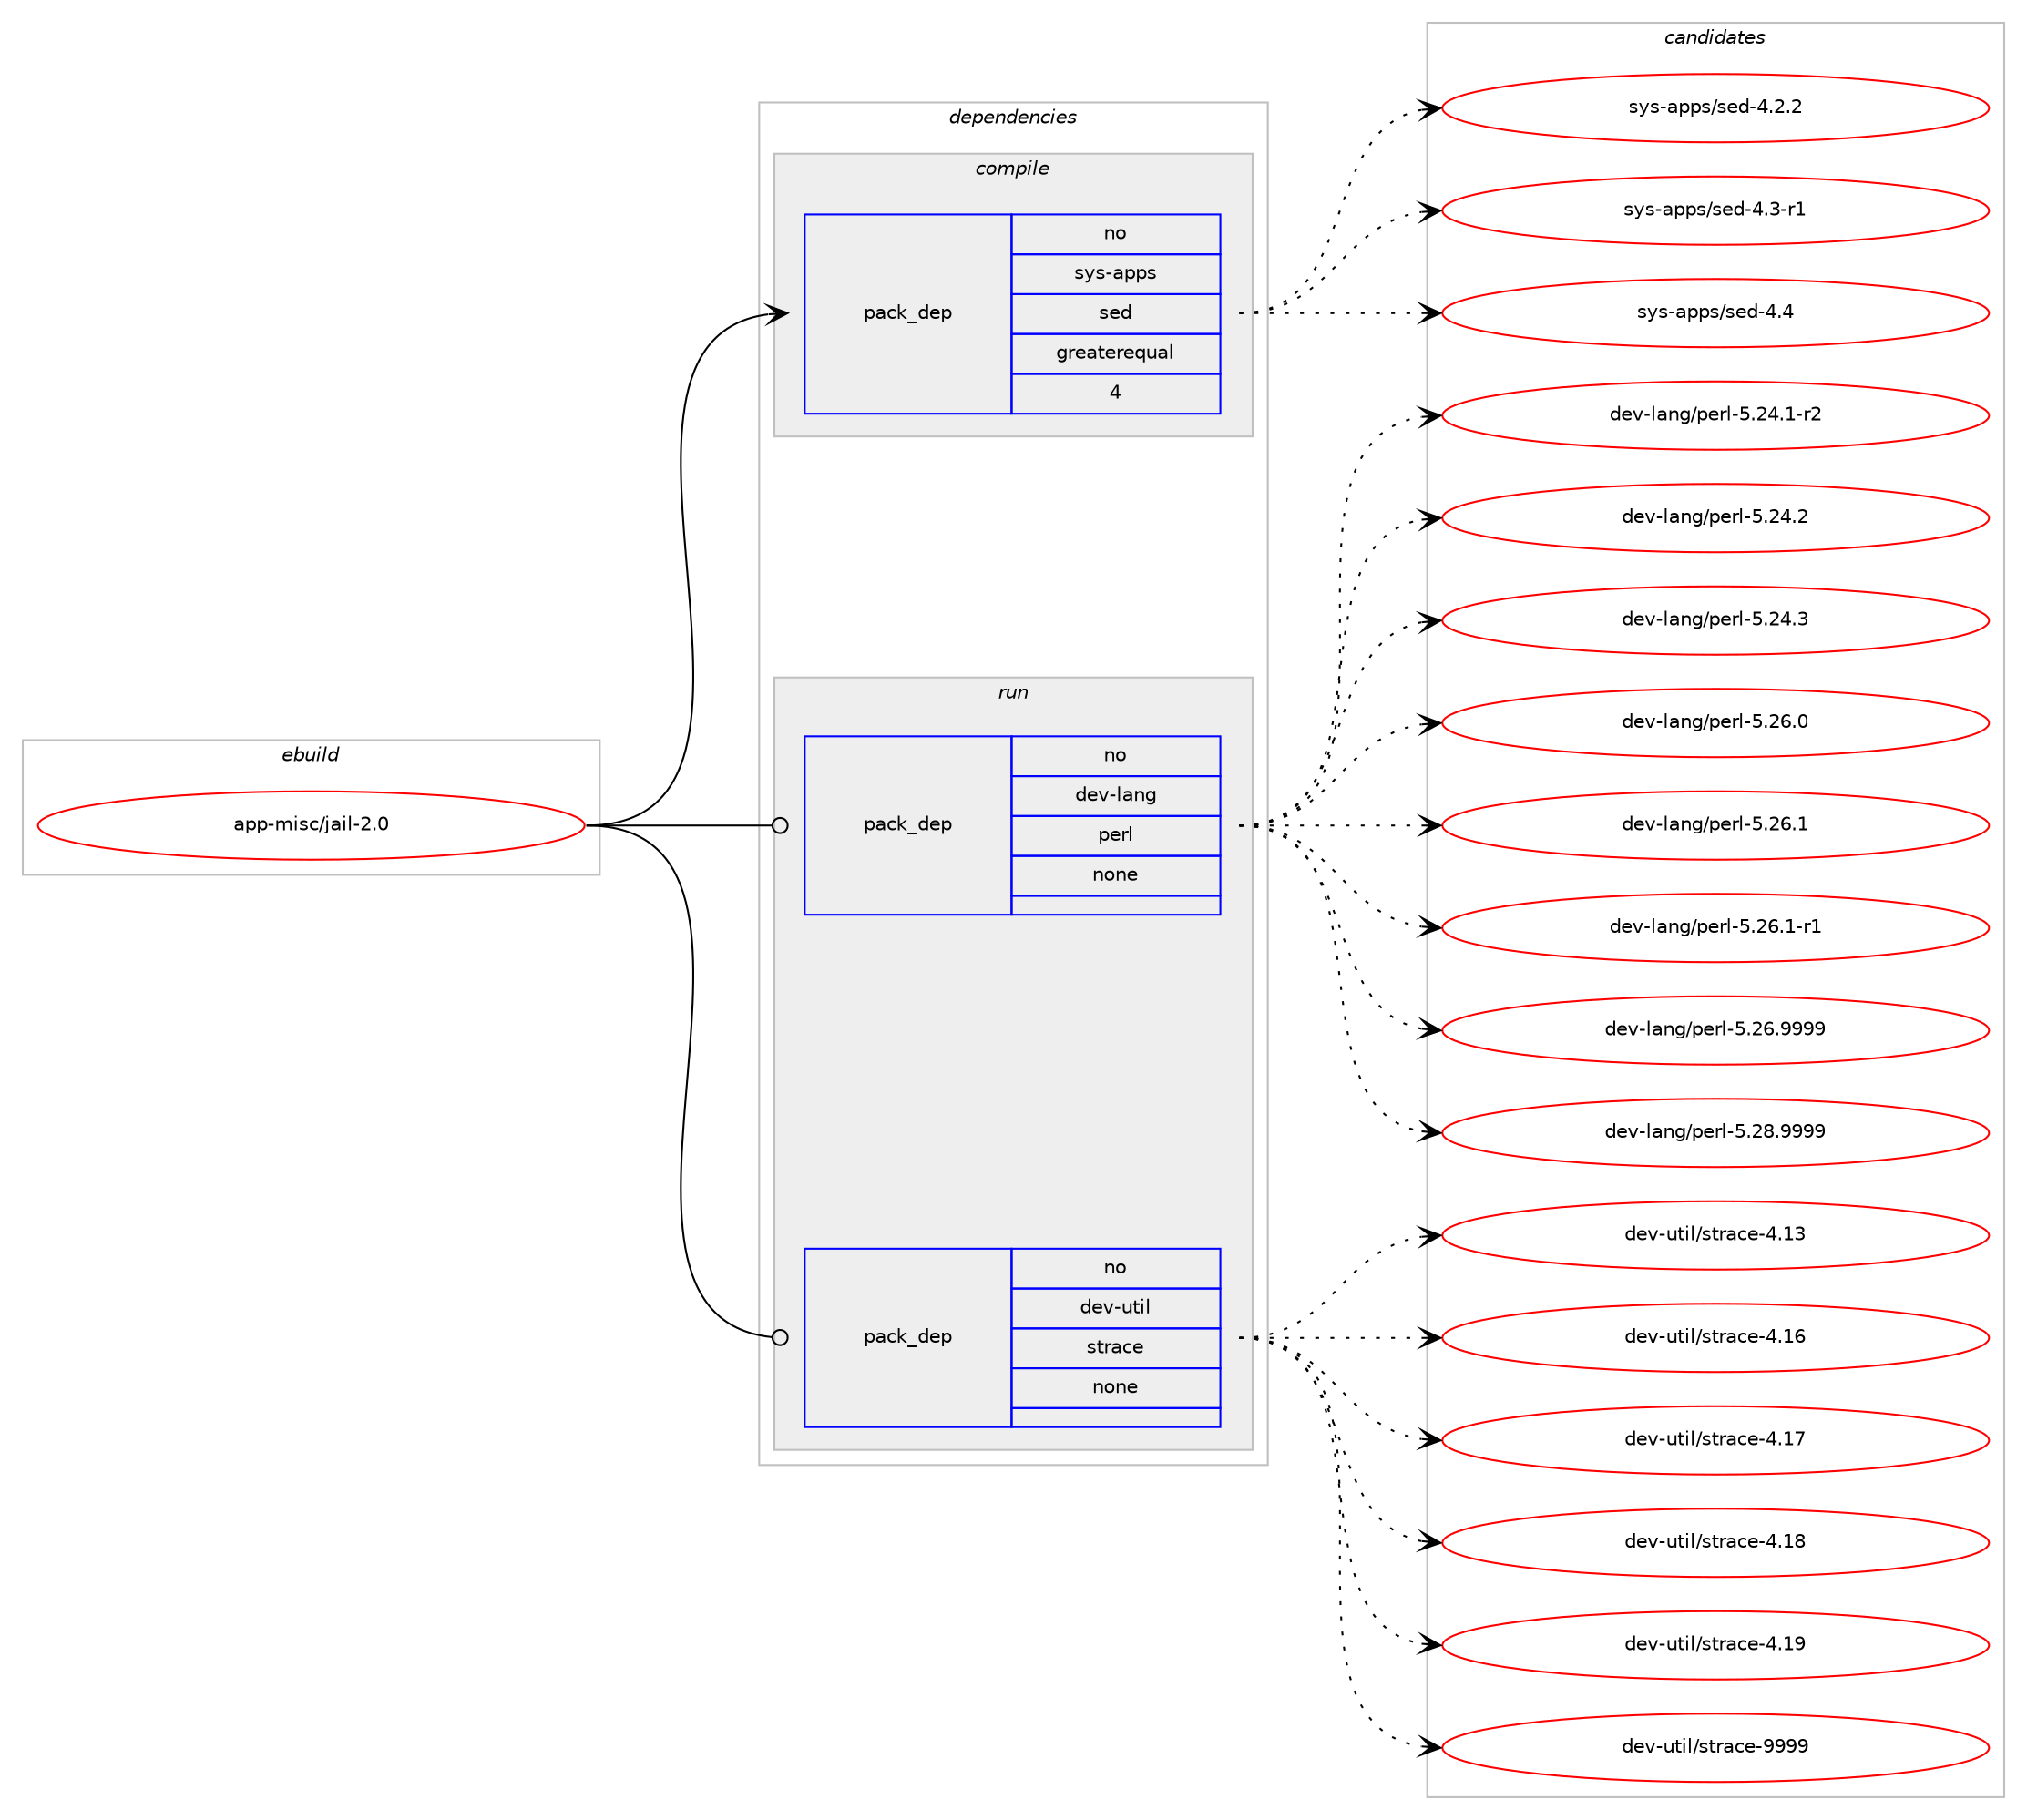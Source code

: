 digraph prolog {

# *************
# Graph options
# *************

newrank=true;
concentrate=true;
compound=true;
graph [rankdir=LR,fontname=Helvetica,fontsize=10,ranksep=1.5];#, ranksep=2.5, nodesep=0.2];
edge  [arrowhead=vee];
node  [fontname=Helvetica,fontsize=10];

# **********
# The ebuild
# **********

subgraph cluster_leftcol {
color=gray;
rank=same;
label=<<i>ebuild</i>>;
id [label="app-misc/jail-2.0", color=red, width=4, href="../app-misc/jail-2.0.svg"];
}

# ****************
# The dependencies
# ****************

subgraph cluster_midcol {
color=gray;
label=<<i>dependencies</i>>;
subgraph cluster_compile {
fillcolor="#eeeeee";
style=filled;
label=<<i>compile</i>>;
subgraph pack33214 {
dependency46398 [label=<<TABLE BORDER="0" CELLBORDER="1" CELLSPACING="0" CELLPADDING="4" WIDTH="220"><TR><TD ROWSPAN="6" CELLPADDING="30">pack_dep</TD></TR><TR><TD WIDTH="110">no</TD></TR><TR><TD>sys-apps</TD></TR><TR><TD>sed</TD></TR><TR><TD>greaterequal</TD></TR><TR><TD>4</TD></TR></TABLE>>, shape=none, color=blue];
}
id:e -> dependency46398:w [weight=20,style="solid",arrowhead="vee"];
}
subgraph cluster_compileandrun {
fillcolor="#eeeeee";
style=filled;
label=<<i>compile and run</i>>;
}
subgraph cluster_run {
fillcolor="#eeeeee";
style=filled;
label=<<i>run</i>>;
subgraph pack33215 {
dependency46399 [label=<<TABLE BORDER="0" CELLBORDER="1" CELLSPACING="0" CELLPADDING="4" WIDTH="220"><TR><TD ROWSPAN="6" CELLPADDING="30">pack_dep</TD></TR><TR><TD WIDTH="110">no</TD></TR><TR><TD>dev-lang</TD></TR><TR><TD>perl</TD></TR><TR><TD>none</TD></TR><TR><TD></TD></TR></TABLE>>, shape=none, color=blue];
}
id:e -> dependency46399:w [weight=20,style="solid",arrowhead="odot"];
subgraph pack33216 {
dependency46400 [label=<<TABLE BORDER="0" CELLBORDER="1" CELLSPACING="0" CELLPADDING="4" WIDTH="220"><TR><TD ROWSPAN="6" CELLPADDING="30">pack_dep</TD></TR><TR><TD WIDTH="110">no</TD></TR><TR><TD>dev-util</TD></TR><TR><TD>strace</TD></TR><TR><TD>none</TD></TR><TR><TD></TD></TR></TABLE>>, shape=none, color=blue];
}
id:e -> dependency46400:w [weight=20,style="solid",arrowhead="odot"];
}
}

# **************
# The candidates
# **************

subgraph cluster_choices {
rank=same;
color=gray;
label=<<i>candidates</i>>;

subgraph choice33214 {
color=black;
nodesep=1;
choice115121115459711211211547115101100455246504650 [label="sys-apps/sed-4.2.2", color=red, width=4,href="../sys-apps/sed-4.2.2.svg"];
choice115121115459711211211547115101100455246514511449 [label="sys-apps/sed-4.3-r1", color=red, width=4,href="../sys-apps/sed-4.3-r1.svg"];
choice11512111545971121121154711510110045524652 [label="sys-apps/sed-4.4", color=red, width=4,href="../sys-apps/sed-4.4.svg"];
dependency46398:e -> choice115121115459711211211547115101100455246504650:w [style=dotted,weight="100"];
dependency46398:e -> choice115121115459711211211547115101100455246514511449:w [style=dotted,weight="100"];
dependency46398:e -> choice11512111545971121121154711510110045524652:w [style=dotted,weight="100"];
}
subgraph choice33215 {
color=black;
nodesep=1;
choice100101118451089711010347112101114108455346505246494511450 [label="dev-lang/perl-5.24.1-r2", color=red, width=4,href="../dev-lang/perl-5.24.1-r2.svg"];
choice10010111845108971101034711210111410845534650524650 [label="dev-lang/perl-5.24.2", color=red, width=4,href="../dev-lang/perl-5.24.2.svg"];
choice10010111845108971101034711210111410845534650524651 [label="dev-lang/perl-5.24.3", color=red, width=4,href="../dev-lang/perl-5.24.3.svg"];
choice10010111845108971101034711210111410845534650544648 [label="dev-lang/perl-5.26.0", color=red, width=4,href="../dev-lang/perl-5.26.0.svg"];
choice10010111845108971101034711210111410845534650544649 [label="dev-lang/perl-5.26.1", color=red, width=4,href="../dev-lang/perl-5.26.1.svg"];
choice100101118451089711010347112101114108455346505446494511449 [label="dev-lang/perl-5.26.1-r1", color=red, width=4,href="../dev-lang/perl-5.26.1-r1.svg"];
choice10010111845108971101034711210111410845534650544657575757 [label="dev-lang/perl-5.26.9999", color=red, width=4,href="../dev-lang/perl-5.26.9999.svg"];
choice10010111845108971101034711210111410845534650564657575757 [label="dev-lang/perl-5.28.9999", color=red, width=4,href="../dev-lang/perl-5.28.9999.svg"];
dependency46399:e -> choice100101118451089711010347112101114108455346505246494511450:w [style=dotted,weight="100"];
dependency46399:e -> choice10010111845108971101034711210111410845534650524650:w [style=dotted,weight="100"];
dependency46399:e -> choice10010111845108971101034711210111410845534650524651:w [style=dotted,weight="100"];
dependency46399:e -> choice10010111845108971101034711210111410845534650544648:w [style=dotted,weight="100"];
dependency46399:e -> choice10010111845108971101034711210111410845534650544649:w [style=dotted,weight="100"];
dependency46399:e -> choice100101118451089711010347112101114108455346505446494511449:w [style=dotted,weight="100"];
dependency46399:e -> choice10010111845108971101034711210111410845534650544657575757:w [style=dotted,weight="100"];
dependency46399:e -> choice10010111845108971101034711210111410845534650564657575757:w [style=dotted,weight="100"];
}
subgraph choice33216 {
color=black;
nodesep=1;
choice100101118451171161051084711511611497991014552464951 [label="dev-util/strace-4.13", color=red, width=4,href="../dev-util/strace-4.13.svg"];
choice100101118451171161051084711511611497991014552464954 [label="dev-util/strace-4.16", color=red, width=4,href="../dev-util/strace-4.16.svg"];
choice100101118451171161051084711511611497991014552464955 [label="dev-util/strace-4.17", color=red, width=4,href="../dev-util/strace-4.17.svg"];
choice100101118451171161051084711511611497991014552464956 [label="dev-util/strace-4.18", color=red, width=4,href="../dev-util/strace-4.18.svg"];
choice100101118451171161051084711511611497991014552464957 [label="dev-util/strace-4.19", color=red, width=4,href="../dev-util/strace-4.19.svg"];
choice100101118451171161051084711511611497991014557575757 [label="dev-util/strace-9999", color=red, width=4,href="../dev-util/strace-9999.svg"];
dependency46400:e -> choice100101118451171161051084711511611497991014552464951:w [style=dotted,weight="100"];
dependency46400:e -> choice100101118451171161051084711511611497991014552464954:w [style=dotted,weight="100"];
dependency46400:e -> choice100101118451171161051084711511611497991014552464955:w [style=dotted,weight="100"];
dependency46400:e -> choice100101118451171161051084711511611497991014552464956:w [style=dotted,weight="100"];
dependency46400:e -> choice100101118451171161051084711511611497991014552464957:w [style=dotted,weight="100"];
dependency46400:e -> choice100101118451171161051084711511611497991014557575757:w [style=dotted,weight="100"];
}
}

}
